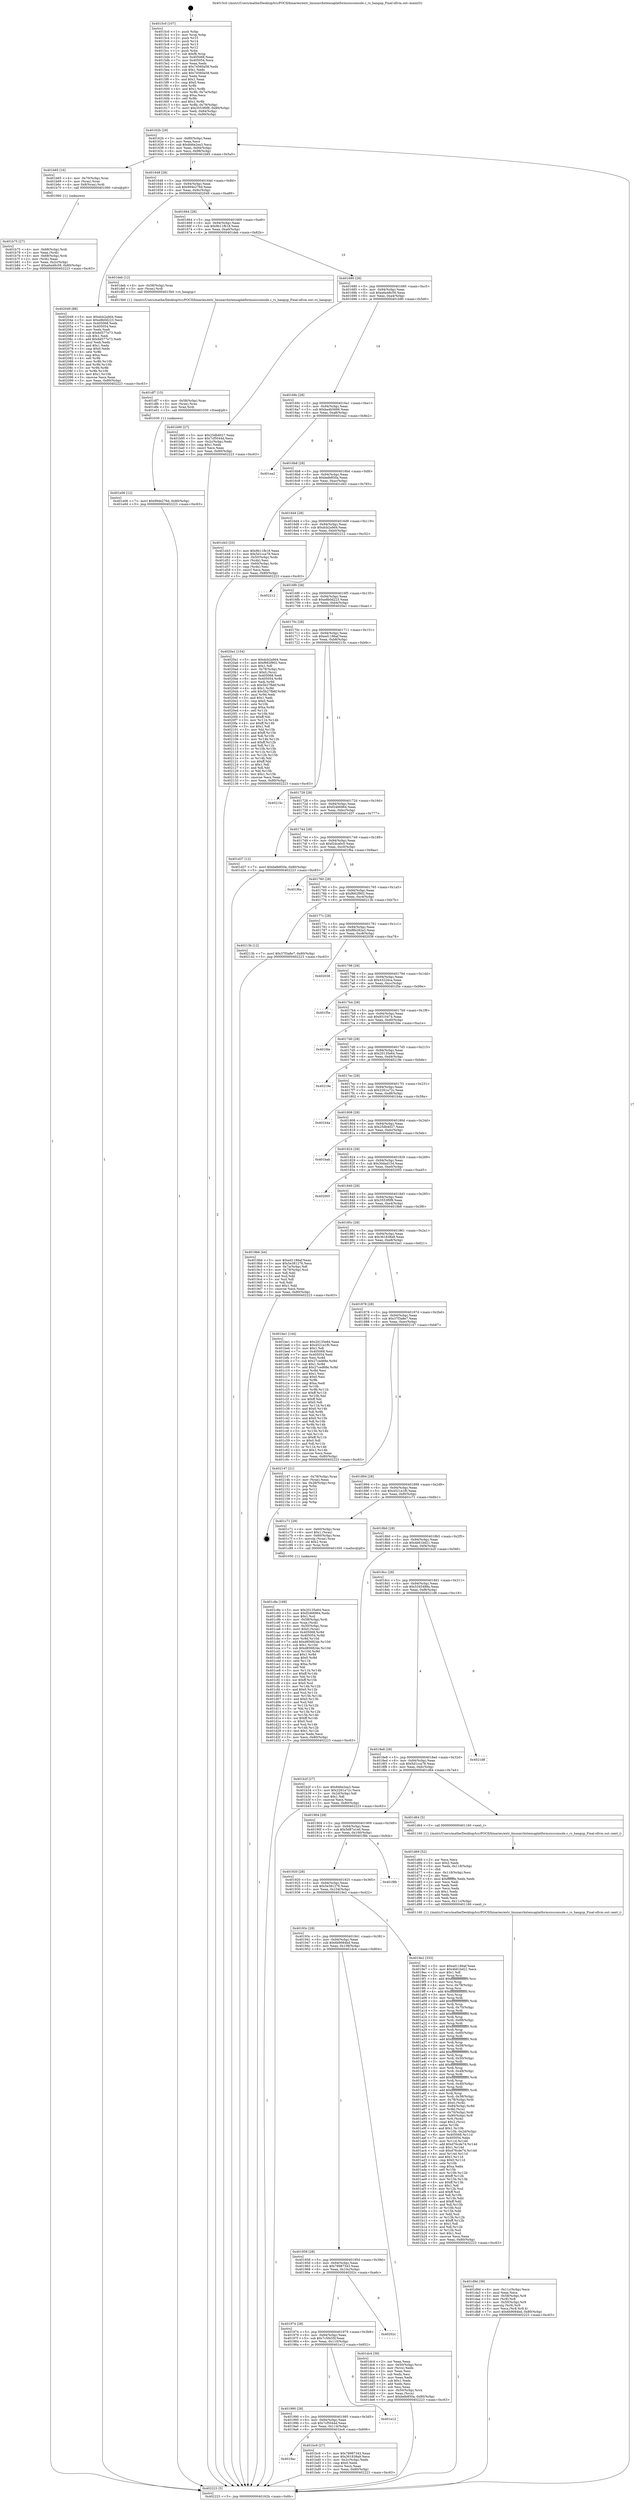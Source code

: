 digraph "0x4015c0" {
  label = "0x4015c0 (/mnt/c/Users/mathe/Desktop/tcc/POCII/binaries/extr_linuxarchxtensaplatformsissconsole.c_rs_hangup_Final-ollvm.out::main(0))"
  labelloc = "t"
  node[shape=record]

  Entry [label="",width=0.3,height=0.3,shape=circle,fillcolor=black,style=filled]
  "0x40162b" [label="{
     0x40162b [29]\l
     | [instrs]\l
     &nbsp;&nbsp;0x40162b \<+3\>: mov -0x80(%rbp),%eax\l
     &nbsp;&nbsp;0x40162e \<+2\>: mov %eax,%ecx\l
     &nbsp;&nbsp;0x401630 \<+6\>: sub $0x846e2ea3,%ecx\l
     &nbsp;&nbsp;0x401636 \<+6\>: mov %eax,-0x94(%rbp)\l
     &nbsp;&nbsp;0x40163c \<+6\>: mov %ecx,-0x98(%rbp)\l
     &nbsp;&nbsp;0x401642 \<+6\>: je 0000000000401b65 \<main+0x5a5\>\l
  }"]
  "0x401b65" [label="{
     0x401b65 [16]\l
     | [instrs]\l
     &nbsp;&nbsp;0x401b65 \<+4\>: mov -0x70(%rbp),%rax\l
     &nbsp;&nbsp;0x401b69 \<+3\>: mov (%rax),%rax\l
     &nbsp;&nbsp;0x401b6c \<+4\>: mov 0x8(%rax),%rdi\l
     &nbsp;&nbsp;0x401b70 \<+5\>: call 0000000000401060 \<atoi@plt\>\l
     | [calls]\l
     &nbsp;&nbsp;0x401060 \{1\} (unknown)\l
  }"]
  "0x401648" [label="{
     0x401648 [28]\l
     | [instrs]\l
     &nbsp;&nbsp;0x401648 \<+5\>: jmp 000000000040164d \<main+0x8d\>\l
     &nbsp;&nbsp;0x40164d \<+6\>: mov -0x94(%rbp),%eax\l
     &nbsp;&nbsp;0x401653 \<+5\>: sub $0x994e276d,%eax\l
     &nbsp;&nbsp;0x401658 \<+6\>: mov %eax,-0x9c(%rbp)\l
     &nbsp;&nbsp;0x40165e \<+6\>: je 0000000000402049 \<main+0xa89\>\l
  }"]
  Exit [label="",width=0.3,height=0.3,shape=circle,fillcolor=black,style=filled,peripheries=2]
  "0x402049" [label="{
     0x402049 [88]\l
     | [instrs]\l
     &nbsp;&nbsp;0x402049 \<+5\>: mov $0xdcb2a9d4,%eax\l
     &nbsp;&nbsp;0x40204e \<+5\>: mov $0xe8b0d223,%ecx\l
     &nbsp;&nbsp;0x402053 \<+7\>: mov 0x405068,%edx\l
     &nbsp;&nbsp;0x40205a \<+7\>: mov 0x405054,%esi\l
     &nbsp;&nbsp;0x402061 \<+2\>: mov %edx,%edi\l
     &nbsp;&nbsp;0x402063 \<+6\>: sub $0x8d577e73,%edi\l
     &nbsp;&nbsp;0x402069 \<+3\>: sub $0x1,%edi\l
     &nbsp;&nbsp;0x40206c \<+6\>: add $0x8d577e73,%edi\l
     &nbsp;&nbsp;0x402072 \<+3\>: imul %edi,%edx\l
     &nbsp;&nbsp;0x402075 \<+3\>: and $0x1,%edx\l
     &nbsp;&nbsp;0x402078 \<+3\>: cmp $0x0,%edx\l
     &nbsp;&nbsp;0x40207b \<+4\>: sete %r8b\l
     &nbsp;&nbsp;0x40207f \<+3\>: cmp $0xa,%esi\l
     &nbsp;&nbsp;0x402082 \<+4\>: setl %r9b\l
     &nbsp;&nbsp;0x402086 \<+3\>: mov %r8b,%r10b\l
     &nbsp;&nbsp;0x402089 \<+3\>: and %r9b,%r10b\l
     &nbsp;&nbsp;0x40208c \<+3\>: xor %r9b,%r8b\l
     &nbsp;&nbsp;0x40208f \<+3\>: or %r8b,%r10b\l
     &nbsp;&nbsp;0x402092 \<+4\>: test $0x1,%r10b\l
     &nbsp;&nbsp;0x402096 \<+3\>: cmovne %ecx,%eax\l
     &nbsp;&nbsp;0x402099 \<+3\>: mov %eax,-0x80(%rbp)\l
     &nbsp;&nbsp;0x40209c \<+5\>: jmp 0000000000402223 \<main+0xc63\>\l
  }"]
  "0x401664" [label="{
     0x401664 [28]\l
     | [instrs]\l
     &nbsp;&nbsp;0x401664 \<+5\>: jmp 0000000000401669 \<main+0xa9\>\l
     &nbsp;&nbsp;0x401669 \<+6\>: mov -0x94(%rbp),%eax\l
     &nbsp;&nbsp;0x40166f \<+5\>: sub $0x9b11fb18,%eax\l
     &nbsp;&nbsp;0x401674 \<+6\>: mov %eax,-0xa0(%rbp)\l
     &nbsp;&nbsp;0x40167a \<+6\>: je 0000000000401deb \<main+0x82b\>\l
  }"]
  "0x401e06" [label="{
     0x401e06 [12]\l
     | [instrs]\l
     &nbsp;&nbsp;0x401e06 \<+7\>: movl $0x994e276d,-0x80(%rbp)\l
     &nbsp;&nbsp;0x401e0d \<+5\>: jmp 0000000000402223 \<main+0xc63\>\l
  }"]
  "0x401deb" [label="{
     0x401deb [12]\l
     | [instrs]\l
     &nbsp;&nbsp;0x401deb \<+4\>: mov -0x58(%rbp),%rax\l
     &nbsp;&nbsp;0x401def \<+3\>: mov (%rax),%rdi\l
     &nbsp;&nbsp;0x401df2 \<+5\>: call 00000000004015b0 \<rs_hangup\>\l
     | [calls]\l
     &nbsp;&nbsp;0x4015b0 \{1\} (/mnt/c/Users/mathe/Desktop/tcc/POCII/binaries/extr_linuxarchxtensaplatformsissconsole.c_rs_hangup_Final-ollvm.out::rs_hangup)\l
  }"]
  "0x401680" [label="{
     0x401680 [28]\l
     | [instrs]\l
     &nbsp;&nbsp;0x401680 \<+5\>: jmp 0000000000401685 \<main+0xc5\>\l
     &nbsp;&nbsp;0x401685 \<+6\>: mov -0x94(%rbp),%eax\l
     &nbsp;&nbsp;0x40168b \<+5\>: sub $0xa6a48c59,%eax\l
     &nbsp;&nbsp;0x401690 \<+6\>: mov %eax,-0xa4(%rbp)\l
     &nbsp;&nbsp;0x401696 \<+6\>: je 0000000000401b90 \<main+0x5d0\>\l
  }"]
  "0x401df7" [label="{
     0x401df7 [15]\l
     | [instrs]\l
     &nbsp;&nbsp;0x401df7 \<+4\>: mov -0x58(%rbp),%rax\l
     &nbsp;&nbsp;0x401dfb \<+3\>: mov (%rax),%rax\l
     &nbsp;&nbsp;0x401dfe \<+3\>: mov %rax,%rdi\l
     &nbsp;&nbsp;0x401e01 \<+5\>: call 0000000000401030 \<free@plt\>\l
     | [calls]\l
     &nbsp;&nbsp;0x401030 \{1\} (unknown)\l
  }"]
  "0x401b90" [label="{
     0x401b90 [27]\l
     | [instrs]\l
     &nbsp;&nbsp;0x401b90 \<+5\>: mov $0x25db4027,%eax\l
     &nbsp;&nbsp;0x401b95 \<+5\>: mov $0x7cf5044d,%ecx\l
     &nbsp;&nbsp;0x401b9a \<+3\>: mov -0x2c(%rbp),%edx\l
     &nbsp;&nbsp;0x401b9d \<+3\>: cmp $0x1,%edx\l
     &nbsp;&nbsp;0x401ba0 \<+3\>: cmovl %ecx,%eax\l
     &nbsp;&nbsp;0x401ba3 \<+3\>: mov %eax,-0x80(%rbp)\l
     &nbsp;&nbsp;0x401ba6 \<+5\>: jmp 0000000000402223 \<main+0xc63\>\l
  }"]
  "0x40169c" [label="{
     0x40169c [28]\l
     | [instrs]\l
     &nbsp;&nbsp;0x40169c \<+5\>: jmp 00000000004016a1 \<main+0xe1\>\l
     &nbsp;&nbsp;0x4016a1 \<+6\>: mov -0x94(%rbp),%eax\l
     &nbsp;&nbsp;0x4016a7 \<+5\>: sub $0xba4b5666,%eax\l
     &nbsp;&nbsp;0x4016ac \<+6\>: mov %eax,-0xa8(%rbp)\l
     &nbsp;&nbsp;0x4016b2 \<+6\>: je 0000000000401ea2 \<main+0x8e2\>\l
  }"]
  "0x401d9d" [label="{
     0x401d9d [39]\l
     | [instrs]\l
     &nbsp;&nbsp;0x401d9d \<+6\>: mov -0x11c(%rbp),%ecx\l
     &nbsp;&nbsp;0x401da3 \<+3\>: imul %eax,%ecx\l
     &nbsp;&nbsp;0x401da6 \<+4\>: mov -0x58(%rbp),%r8\l
     &nbsp;&nbsp;0x401daa \<+3\>: mov (%r8),%r8\l
     &nbsp;&nbsp;0x401dad \<+4\>: mov -0x50(%rbp),%r9\l
     &nbsp;&nbsp;0x401db1 \<+3\>: movslq (%r9),%r9\l
     &nbsp;&nbsp;0x401db4 \<+4\>: mov %ecx,(%r8,%r9,4)\l
     &nbsp;&nbsp;0x401db8 \<+7\>: movl $0x6b9084bd,-0x80(%rbp)\l
     &nbsp;&nbsp;0x401dbf \<+5\>: jmp 0000000000402223 \<main+0xc63\>\l
  }"]
  "0x401ea2" [label="{
     0x401ea2\l
  }", style=dashed]
  "0x4016b8" [label="{
     0x4016b8 [28]\l
     | [instrs]\l
     &nbsp;&nbsp;0x4016b8 \<+5\>: jmp 00000000004016bd \<main+0xfd\>\l
     &nbsp;&nbsp;0x4016bd \<+6\>: mov -0x94(%rbp),%eax\l
     &nbsp;&nbsp;0x4016c3 \<+5\>: sub $0xbefe850a,%eax\l
     &nbsp;&nbsp;0x4016c8 \<+6\>: mov %eax,-0xac(%rbp)\l
     &nbsp;&nbsp;0x4016ce \<+6\>: je 0000000000401d43 \<main+0x783\>\l
  }"]
  "0x401d69" [label="{
     0x401d69 [52]\l
     | [instrs]\l
     &nbsp;&nbsp;0x401d69 \<+2\>: xor %ecx,%ecx\l
     &nbsp;&nbsp;0x401d6b \<+5\>: mov $0x2,%edx\l
     &nbsp;&nbsp;0x401d70 \<+6\>: mov %edx,-0x118(%rbp)\l
     &nbsp;&nbsp;0x401d76 \<+1\>: cltd\l
     &nbsp;&nbsp;0x401d77 \<+6\>: mov -0x118(%rbp),%esi\l
     &nbsp;&nbsp;0x401d7d \<+2\>: idiv %esi\l
     &nbsp;&nbsp;0x401d7f \<+6\>: imul $0xfffffffe,%edx,%edx\l
     &nbsp;&nbsp;0x401d85 \<+2\>: mov %ecx,%edi\l
     &nbsp;&nbsp;0x401d87 \<+2\>: sub %edx,%edi\l
     &nbsp;&nbsp;0x401d89 \<+2\>: mov %ecx,%edx\l
     &nbsp;&nbsp;0x401d8b \<+3\>: sub $0x1,%edx\l
     &nbsp;&nbsp;0x401d8e \<+2\>: add %edx,%edi\l
     &nbsp;&nbsp;0x401d90 \<+2\>: sub %edi,%ecx\l
     &nbsp;&nbsp;0x401d92 \<+6\>: mov %ecx,-0x11c(%rbp)\l
     &nbsp;&nbsp;0x401d98 \<+5\>: call 0000000000401160 \<next_i\>\l
     | [calls]\l
     &nbsp;&nbsp;0x401160 \{1\} (/mnt/c/Users/mathe/Desktop/tcc/POCII/binaries/extr_linuxarchxtensaplatformsissconsole.c_rs_hangup_Final-ollvm.out::next_i)\l
  }"]
  "0x401d43" [label="{
     0x401d43 [33]\l
     | [instrs]\l
     &nbsp;&nbsp;0x401d43 \<+5\>: mov $0x9b11fb18,%eax\l
     &nbsp;&nbsp;0x401d48 \<+5\>: mov $0x5d1cca78,%ecx\l
     &nbsp;&nbsp;0x401d4d \<+4\>: mov -0x50(%rbp),%rdx\l
     &nbsp;&nbsp;0x401d51 \<+2\>: mov (%rdx),%esi\l
     &nbsp;&nbsp;0x401d53 \<+4\>: mov -0x60(%rbp),%rdx\l
     &nbsp;&nbsp;0x401d57 \<+2\>: cmp (%rdx),%esi\l
     &nbsp;&nbsp;0x401d59 \<+3\>: cmovl %ecx,%eax\l
     &nbsp;&nbsp;0x401d5c \<+3\>: mov %eax,-0x80(%rbp)\l
     &nbsp;&nbsp;0x401d5f \<+5\>: jmp 0000000000402223 \<main+0xc63\>\l
  }"]
  "0x4016d4" [label="{
     0x4016d4 [28]\l
     | [instrs]\l
     &nbsp;&nbsp;0x4016d4 \<+5\>: jmp 00000000004016d9 \<main+0x119\>\l
     &nbsp;&nbsp;0x4016d9 \<+6\>: mov -0x94(%rbp),%eax\l
     &nbsp;&nbsp;0x4016df \<+5\>: sub $0xdcb2a9d4,%eax\l
     &nbsp;&nbsp;0x4016e4 \<+6\>: mov %eax,-0xb0(%rbp)\l
     &nbsp;&nbsp;0x4016ea \<+6\>: je 0000000000402212 \<main+0xc52\>\l
  }"]
  "0x401c8e" [label="{
     0x401c8e [169]\l
     | [instrs]\l
     &nbsp;&nbsp;0x401c8e \<+5\>: mov $0x20135e64,%ecx\l
     &nbsp;&nbsp;0x401c93 \<+5\>: mov $0xf2466964,%edx\l
     &nbsp;&nbsp;0x401c98 \<+3\>: mov $0x1,%sil\l
     &nbsp;&nbsp;0x401c9b \<+4\>: mov -0x58(%rbp),%rdi\l
     &nbsp;&nbsp;0x401c9f \<+3\>: mov %rax,(%rdi)\l
     &nbsp;&nbsp;0x401ca2 \<+4\>: mov -0x50(%rbp),%rax\l
     &nbsp;&nbsp;0x401ca6 \<+6\>: movl $0x0,(%rax)\l
     &nbsp;&nbsp;0x401cac \<+8\>: mov 0x405068,%r8d\l
     &nbsp;&nbsp;0x401cb4 \<+8\>: mov 0x405054,%r9d\l
     &nbsp;&nbsp;0x401cbc \<+3\>: mov %r8d,%r10d\l
     &nbsp;&nbsp;0x401cbf \<+7\>: add $0xd856824e,%r10d\l
     &nbsp;&nbsp;0x401cc6 \<+4\>: sub $0x1,%r10d\l
     &nbsp;&nbsp;0x401cca \<+7\>: sub $0xd856824e,%r10d\l
     &nbsp;&nbsp;0x401cd1 \<+4\>: imul %r10d,%r8d\l
     &nbsp;&nbsp;0x401cd5 \<+4\>: and $0x1,%r8d\l
     &nbsp;&nbsp;0x401cd9 \<+4\>: cmp $0x0,%r8d\l
     &nbsp;&nbsp;0x401cdd \<+4\>: sete %r11b\l
     &nbsp;&nbsp;0x401ce1 \<+4\>: cmp $0xa,%r9d\l
     &nbsp;&nbsp;0x401ce5 \<+3\>: setl %bl\l
     &nbsp;&nbsp;0x401ce8 \<+3\>: mov %r11b,%r14b\l
     &nbsp;&nbsp;0x401ceb \<+4\>: xor $0xff,%r14b\l
     &nbsp;&nbsp;0x401cef \<+3\>: mov %bl,%r15b\l
     &nbsp;&nbsp;0x401cf2 \<+4\>: xor $0xff,%r15b\l
     &nbsp;&nbsp;0x401cf6 \<+4\>: xor $0x0,%sil\l
     &nbsp;&nbsp;0x401cfa \<+3\>: mov %r14b,%r12b\l
     &nbsp;&nbsp;0x401cfd \<+4\>: and $0x0,%r12b\l
     &nbsp;&nbsp;0x401d01 \<+3\>: and %sil,%r11b\l
     &nbsp;&nbsp;0x401d04 \<+3\>: mov %r15b,%r13b\l
     &nbsp;&nbsp;0x401d07 \<+4\>: and $0x0,%r13b\l
     &nbsp;&nbsp;0x401d0b \<+3\>: and %sil,%bl\l
     &nbsp;&nbsp;0x401d0e \<+3\>: or %r11b,%r12b\l
     &nbsp;&nbsp;0x401d11 \<+3\>: or %bl,%r13b\l
     &nbsp;&nbsp;0x401d14 \<+3\>: xor %r13b,%r12b\l
     &nbsp;&nbsp;0x401d17 \<+3\>: or %r15b,%r14b\l
     &nbsp;&nbsp;0x401d1a \<+4\>: xor $0xff,%r14b\l
     &nbsp;&nbsp;0x401d1e \<+4\>: or $0x0,%sil\l
     &nbsp;&nbsp;0x401d22 \<+3\>: and %sil,%r14b\l
     &nbsp;&nbsp;0x401d25 \<+3\>: or %r14b,%r12b\l
     &nbsp;&nbsp;0x401d28 \<+4\>: test $0x1,%r12b\l
     &nbsp;&nbsp;0x401d2c \<+3\>: cmovne %edx,%ecx\l
     &nbsp;&nbsp;0x401d2f \<+3\>: mov %ecx,-0x80(%rbp)\l
     &nbsp;&nbsp;0x401d32 \<+5\>: jmp 0000000000402223 \<main+0xc63\>\l
  }"]
  "0x402212" [label="{
     0x402212\l
  }", style=dashed]
  "0x4016f0" [label="{
     0x4016f0 [28]\l
     | [instrs]\l
     &nbsp;&nbsp;0x4016f0 \<+5\>: jmp 00000000004016f5 \<main+0x135\>\l
     &nbsp;&nbsp;0x4016f5 \<+6\>: mov -0x94(%rbp),%eax\l
     &nbsp;&nbsp;0x4016fb \<+5\>: sub $0xe8b0d223,%eax\l
     &nbsp;&nbsp;0x401700 \<+6\>: mov %eax,-0xb4(%rbp)\l
     &nbsp;&nbsp;0x401706 \<+6\>: je 00000000004020a1 \<main+0xae1\>\l
  }"]
  "0x4019ac" [label="{
     0x4019ac\l
  }", style=dashed]
  "0x4020a1" [label="{
     0x4020a1 [154]\l
     | [instrs]\l
     &nbsp;&nbsp;0x4020a1 \<+5\>: mov $0xdcb2a9d4,%eax\l
     &nbsp;&nbsp;0x4020a6 \<+5\>: mov $0xf662f902,%ecx\l
     &nbsp;&nbsp;0x4020ab \<+2\>: mov $0x1,%dl\l
     &nbsp;&nbsp;0x4020ad \<+4\>: mov -0x78(%rbp),%rsi\l
     &nbsp;&nbsp;0x4020b1 \<+6\>: movl $0x0,(%rsi)\l
     &nbsp;&nbsp;0x4020b7 \<+7\>: mov 0x405068,%edi\l
     &nbsp;&nbsp;0x4020be \<+8\>: mov 0x405054,%r8d\l
     &nbsp;&nbsp;0x4020c6 \<+3\>: mov %edi,%r9d\l
     &nbsp;&nbsp;0x4020c9 \<+7\>: sub $0x5b27fb6f,%r9d\l
     &nbsp;&nbsp;0x4020d0 \<+4\>: sub $0x1,%r9d\l
     &nbsp;&nbsp;0x4020d4 \<+7\>: add $0x5b27fb6f,%r9d\l
     &nbsp;&nbsp;0x4020db \<+4\>: imul %r9d,%edi\l
     &nbsp;&nbsp;0x4020df \<+3\>: and $0x1,%edi\l
     &nbsp;&nbsp;0x4020e2 \<+3\>: cmp $0x0,%edi\l
     &nbsp;&nbsp;0x4020e5 \<+4\>: sete %r10b\l
     &nbsp;&nbsp;0x4020e9 \<+4\>: cmp $0xa,%r8d\l
     &nbsp;&nbsp;0x4020ed \<+4\>: setl %r11b\l
     &nbsp;&nbsp;0x4020f1 \<+3\>: mov %r10b,%bl\l
     &nbsp;&nbsp;0x4020f4 \<+3\>: xor $0xff,%bl\l
     &nbsp;&nbsp;0x4020f7 \<+3\>: mov %r11b,%r14b\l
     &nbsp;&nbsp;0x4020fa \<+4\>: xor $0xff,%r14b\l
     &nbsp;&nbsp;0x4020fe \<+3\>: xor $0x1,%dl\l
     &nbsp;&nbsp;0x402101 \<+3\>: mov %bl,%r15b\l
     &nbsp;&nbsp;0x402104 \<+4\>: and $0xff,%r15b\l
     &nbsp;&nbsp;0x402108 \<+3\>: and %dl,%r10b\l
     &nbsp;&nbsp;0x40210b \<+3\>: mov %r14b,%r12b\l
     &nbsp;&nbsp;0x40210e \<+4\>: and $0xff,%r12b\l
     &nbsp;&nbsp;0x402112 \<+3\>: and %dl,%r11b\l
     &nbsp;&nbsp;0x402115 \<+3\>: or %r10b,%r15b\l
     &nbsp;&nbsp;0x402118 \<+3\>: or %r11b,%r12b\l
     &nbsp;&nbsp;0x40211b \<+3\>: xor %r12b,%r15b\l
     &nbsp;&nbsp;0x40211e \<+3\>: or %r14b,%bl\l
     &nbsp;&nbsp;0x402121 \<+3\>: xor $0xff,%bl\l
     &nbsp;&nbsp;0x402124 \<+3\>: or $0x1,%dl\l
     &nbsp;&nbsp;0x402127 \<+2\>: and %dl,%bl\l
     &nbsp;&nbsp;0x402129 \<+3\>: or %bl,%r15b\l
     &nbsp;&nbsp;0x40212c \<+4\>: test $0x1,%r15b\l
     &nbsp;&nbsp;0x402130 \<+3\>: cmovne %ecx,%eax\l
     &nbsp;&nbsp;0x402133 \<+3\>: mov %eax,-0x80(%rbp)\l
     &nbsp;&nbsp;0x402136 \<+5\>: jmp 0000000000402223 \<main+0xc63\>\l
  }"]
  "0x40170c" [label="{
     0x40170c [28]\l
     | [instrs]\l
     &nbsp;&nbsp;0x40170c \<+5\>: jmp 0000000000401711 \<main+0x151\>\l
     &nbsp;&nbsp;0x401711 \<+6\>: mov -0x94(%rbp),%eax\l
     &nbsp;&nbsp;0x401717 \<+5\>: sub $0xed1186af,%eax\l
     &nbsp;&nbsp;0x40171c \<+6\>: mov %eax,-0xb8(%rbp)\l
     &nbsp;&nbsp;0x401722 \<+6\>: je 000000000040215c \<main+0xb9c\>\l
  }"]
  "0x401bc6" [label="{
     0x401bc6 [27]\l
     | [instrs]\l
     &nbsp;&nbsp;0x401bc6 \<+5\>: mov $0x78987343,%eax\l
     &nbsp;&nbsp;0x401bcb \<+5\>: mov $0x361838a9,%ecx\l
     &nbsp;&nbsp;0x401bd0 \<+3\>: mov -0x2c(%rbp),%edx\l
     &nbsp;&nbsp;0x401bd3 \<+3\>: cmp $0x0,%edx\l
     &nbsp;&nbsp;0x401bd6 \<+3\>: cmove %ecx,%eax\l
     &nbsp;&nbsp;0x401bd9 \<+3\>: mov %eax,-0x80(%rbp)\l
     &nbsp;&nbsp;0x401bdc \<+5\>: jmp 0000000000402223 \<main+0xc63\>\l
  }"]
  "0x40215c" [label="{
     0x40215c\l
  }", style=dashed]
  "0x401728" [label="{
     0x401728 [28]\l
     | [instrs]\l
     &nbsp;&nbsp;0x401728 \<+5\>: jmp 000000000040172d \<main+0x16d\>\l
     &nbsp;&nbsp;0x40172d \<+6\>: mov -0x94(%rbp),%eax\l
     &nbsp;&nbsp;0x401733 \<+5\>: sub $0xf2466964,%eax\l
     &nbsp;&nbsp;0x401738 \<+6\>: mov %eax,-0xbc(%rbp)\l
     &nbsp;&nbsp;0x40173e \<+6\>: je 0000000000401d37 \<main+0x777\>\l
  }"]
  "0x401990" [label="{
     0x401990 [28]\l
     | [instrs]\l
     &nbsp;&nbsp;0x401990 \<+5\>: jmp 0000000000401995 \<main+0x3d5\>\l
     &nbsp;&nbsp;0x401995 \<+6\>: mov -0x94(%rbp),%eax\l
     &nbsp;&nbsp;0x40199b \<+5\>: sub $0x7cf5044d,%eax\l
     &nbsp;&nbsp;0x4019a0 \<+6\>: mov %eax,-0x114(%rbp)\l
     &nbsp;&nbsp;0x4019a6 \<+6\>: je 0000000000401bc6 \<main+0x606\>\l
  }"]
  "0x401d37" [label="{
     0x401d37 [12]\l
     | [instrs]\l
     &nbsp;&nbsp;0x401d37 \<+7\>: movl $0xbefe850a,-0x80(%rbp)\l
     &nbsp;&nbsp;0x401d3e \<+5\>: jmp 0000000000402223 \<main+0xc63\>\l
  }"]
  "0x401744" [label="{
     0x401744 [28]\l
     | [instrs]\l
     &nbsp;&nbsp;0x401744 \<+5\>: jmp 0000000000401749 \<main+0x189\>\l
     &nbsp;&nbsp;0x401749 \<+6\>: mov -0x94(%rbp),%eax\l
     &nbsp;&nbsp;0x40174f \<+5\>: sub $0xf2dca0c0,%eax\l
     &nbsp;&nbsp;0x401754 \<+6\>: mov %eax,-0xc0(%rbp)\l
     &nbsp;&nbsp;0x40175a \<+6\>: je 0000000000401f6a \<main+0x9aa\>\l
  }"]
  "0x401e12" [label="{
     0x401e12\l
  }", style=dashed]
  "0x401f6a" [label="{
     0x401f6a\l
  }", style=dashed]
  "0x401760" [label="{
     0x401760 [28]\l
     | [instrs]\l
     &nbsp;&nbsp;0x401760 \<+5\>: jmp 0000000000401765 \<main+0x1a5\>\l
     &nbsp;&nbsp;0x401765 \<+6\>: mov -0x94(%rbp),%eax\l
     &nbsp;&nbsp;0x40176b \<+5\>: sub $0xf662f902,%eax\l
     &nbsp;&nbsp;0x401770 \<+6\>: mov %eax,-0xc4(%rbp)\l
     &nbsp;&nbsp;0x401776 \<+6\>: je 000000000040213b \<main+0xb7b\>\l
  }"]
  "0x401974" [label="{
     0x401974 [28]\l
     | [instrs]\l
     &nbsp;&nbsp;0x401974 \<+5\>: jmp 0000000000401979 \<main+0x3b9\>\l
     &nbsp;&nbsp;0x401979 \<+6\>: mov -0x94(%rbp),%eax\l
     &nbsp;&nbsp;0x40197f \<+5\>: sub $0x7c5f435f,%eax\l
     &nbsp;&nbsp;0x401984 \<+6\>: mov %eax,-0x110(%rbp)\l
     &nbsp;&nbsp;0x40198a \<+6\>: je 0000000000401e12 \<main+0x852\>\l
  }"]
  "0x40213b" [label="{
     0x40213b [12]\l
     | [instrs]\l
     &nbsp;&nbsp;0x40213b \<+7\>: movl $0x37f3a8e7,-0x80(%rbp)\l
     &nbsp;&nbsp;0x402142 \<+5\>: jmp 0000000000402223 \<main+0xc63\>\l
  }"]
  "0x40177c" [label="{
     0x40177c [28]\l
     | [instrs]\l
     &nbsp;&nbsp;0x40177c \<+5\>: jmp 0000000000401781 \<main+0x1c1\>\l
     &nbsp;&nbsp;0x401781 \<+6\>: mov -0x94(%rbp),%eax\l
     &nbsp;&nbsp;0x401787 \<+5\>: sub $0xf8b282a3,%eax\l
     &nbsp;&nbsp;0x40178c \<+6\>: mov %eax,-0xc8(%rbp)\l
     &nbsp;&nbsp;0x401792 \<+6\>: je 0000000000402038 \<main+0xa78\>\l
  }"]
  "0x40202c" [label="{
     0x40202c\l
  }", style=dashed]
  "0x402038" [label="{
     0x402038\l
  }", style=dashed]
  "0x401798" [label="{
     0x401798 [28]\l
     | [instrs]\l
     &nbsp;&nbsp;0x401798 \<+5\>: jmp 000000000040179d \<main+0x1dd\>\l
     &nbsp;&nbsp;0x40179d \<+6\>: mov -0x94(%rbp),%eax\l
     &nbsp;&nbsp;0x4017a3 \<+5\>: sub $0x4322dca,%eax\l
     &nbsp;&nbsp;0x4017a8 \<+6\>: mov %eax,-0xcc(%rbp)\l
     &nbsp;&nbsp;0x4017ae \<+6\>: je 0000000000401f5e \<main+0x99e\>\l
  }"]
  "0x401958" [label="{
     0x401958 [28]\l
     | [instrs]\l
     &nbsp;&nbsp;0x401958 \<+5\>: jmp 000000000040195d \<main+0x39d\>\l
     &nbsp;&nbsp;0x40195d \<+6\>: mov -0x94(%rbp),%eax\l
     &nbsp;&nbsp;0x401963 \<+5\>: sub $0x78987343,%eax\l
     &nbsp;&nbsp;0x401968 \<+6\>: mov %eax,-0x10c(%rbp)\l
     &nbsp;&nbsp;0x40196e \<+6\>: je 000000000040202c \<main+0xa6c\>\l
  }"]
  "0x401f5e" [label="{
     0x401f5e\l
  }", style=dashed]
  "0x4017b4" [label="{
     0x4017b4 [28]\l
     | [instrs]\l
     &nbsp;&nbsp;0x4017b4 \<+5\>: jmp 00000000004017b9 \<main+0x1f9\>\l
     &nbsp;&nbsp;0x4017b9 \<+6\>: mov -0x94(%rbp),%eax\l
     &nbsp;&nbsp;0x4017bf \<+5\>: sub $0x9310474,%eax\l
     &nbsp;&nbsp;0x4017c4 \<+6\>: mov %eax,-0xd0(%rbp)\l
     &nbsp;&nbsp;0x4017ca \<+6\>: je 0000000000401fde \<main+0xa1e\>\l
  }"]
  "0x401dc4" [label="{
     0x401dc4 [39]\l
     | [instrs]\l
     &nbsp;&nbsp;0x401dc4 \<+2\>: xor %eax,%eax\l
     &nbsp;&nbsp;0x401dc6 \<+4\>: mov -0x50(%rbp),%rcx\l
     &nbsp;&nbsp;0x401dca \<+2\>: mov (%rcx),%edx\l
     &nbsp;&nbsp;0x401dcc \<+2\>: mov %eax,%esi\l
     &nbsp;&nbsp;0x401dce \<+2\>: sub %edx,%esi\l
     &nbsp;&nbsp;0x401dd0 \<+2\>: mov %eax,%edx\l
     &nbsp;&nbsp;0x401dd2 \<+3\>: sub $0x1,%edx\l
     &nbsp;&nbsp;0x401dd5 \<+2\>: add %edx,%esi\l
     &nbsp;&nbsp;0x401dd7 \<+2\>: sub %esi,%eax\l
     &nbsp;&nbsp;0x401dd9 \<+4\>: mov -0x50(%rbp),%rcx\l
     &nbsp;&nbsp;0x401ddd \<+2\>: mov %eax,(%rcx)\l
     &nbsp;&nbsp;0x401ddf \<+7\>: movl $0xbefe850a,-0x80(%rbp)\l
     &nbsp;&nbsp;0x401de6 \<+5\>: jmp 0000000000402223 \<main+0xc63\>\l
  }"]
  "0x401fde" [label="{
     0x401fde\l
  }", style=dashed]
  "0x4017d0" [label="{
     0x4017d0 [28]\l
     | [instrs]\l
     &nbsp;&nbsp;0x4017d0 \<+5\>: jmp 00000000004017d5 \<main+0x215\>\l
     &nbsp;&nbsp;0x4017d5 \<+6\>: mov -0x94(%rbp),%eax\l
     &nbsp;&nbsp;0x4017db \<+5\>: sub $0x20135e64,%eax\l
     &nbsp;&nbsp;0x4017e0 \<+6\>: mov %eax,-0xd4(%rbp)\l
     &nbsp;&nbsp;0x4017e6 \<+6\>: je 000000000040219e \<main+0xbde\>\l
  }"]
  "0x401b75" [label="{
     0x401b75 [27]\l
     | [instrs]\l
     &nbsp;&nbsp;0x401b75 \<+4\>: mov -0x68(%rbp),%rdi\l
     &nbsp;&nbsp;0x401b79 \<+2\>: mov %eax,(%rdi)\l
     &nbsp;&nbsp;0x401b7b \<+4\>: mov -0x68(%rbp),%rdi\l
     &nbsp;&nbsp;0x401b7f \<+2\>: mov (%rdi),%eax\l
     &nbsp;&nbsp;0x401b81 \<+3\>: mov %eax,-0x2c(%rbp)\l
     &nbsp;&nbsp;0x401b84 \<+7\>: movl $0xa6a48c59,-0x80(%rbp)\l
     &nbsp;&nbsp;0x401b8b \<+5\>: jmp 0000000000402223 \<main+0xc63\>\l
  }"]
  "0x40219e" [label="{
     0x40219e\l
  }", style=dashed]
  "0x4017ec" [label="{
     0x4017ec [28]\l
     | [instrs]\l
     &nbsp;&nbsp;0x4017ec \<+5\>: jmp 00000000004017f1 \<main+0x231\>\l
     &nbsp;&nbsp;0x4017f1 \<+6\>: mov -0x94(%rbp),%eax\l
     &nbsp;&nbsp;0x4017f7 \<+5\>: sub $0x2261a72c,%eax\l
     &nbsp;&nbsp;0x4017fc \<+6\>: mov %eax,-0xd8(%rbp)\l
     &nbsp;&nbsp;0x401802 \<+6\>: je 0000000000401b4a \<main+0x58a\>\l
  }"]
  "0x40193c" [label="{
     0x40193c [28]\l
     | [instrs]\l
     &nbsp;&nbsp;0x40193c \<+5\>: jmp 0000000000401941 \<main+0x381\>\l
     &nbsp;&nbsp;0x401941 \<+6\>: mov -0x94(%rbp),%eax\l
     &nbsp;&nbsp;0x401947 \<+5\>: sub $0x6b9084bd,%eax\l
     &nbsp;&nbsp;0x40194c \<+6\>: mov %eax,-0x108(%rbp)\l
     &nbsp;&nbsp;0x401952 \<+6\>: je 0000000000401dc4 \<main+0x804\>\l
  }"]
  "0x401b4a" [label="{
     0x401b4a\l
  }", style=dashed]
  "0x401808" [label="{
     0x401808 [28]\l
     | [instrs]\l
     &nbsp;&nbsp;0x401808 \<+5\>: jmp 000000000040180d \<main+0x24d\>\l
     &nbsp;&nbsp;0x40180d \<+6\>: mov -0x94(%rbp),%eax\l
     &nbsp;&nbsp;0x401813 \<+5\>: sub $0x25db4027,%eax\l
     &nbsp;&nbsp;0x401818 \<+6\>: mov %eax,-0xdc(%rbp)\l
     &nbsp;&nbsp;0x40181e \<+6\>: je 0000000000401bab \<main+0x5eb\>\l
  }"]
  "0x4019e2" [label="{
     0x4019e2 [333]\l
     | [instrs]\l
     &nbsp;&nbsp;0x4019e2 \<+5\>: mov $0xed1186af,%eax\l
     &nbsp;&nbsp;0x4019e7 \<+5\>: mov $0x4b61bd21,%ecx\l
     &nbsp;&nbsp;0x4019ec \<+2\>: mov $0x1,%dl\l
     &nbsp;&nbsp;0x4019ee \<+3\>: mov %rsp,%rsi\l
     &nbsp;&nbsp;0x4019f1 \<+4\>: add $0xfffffffffffffff0,%rsi\l
     &nbsp;&nbsp;0x4019f5 \<+3\>: mov %rsi,%rsp\l
     &nbsp;&nbsp;0x4019f8 \<+4\>: mov %rsi,-0x78(%rbp)\l
     &nbsp;&nbsp;0x4019fc \<+3\>: mov %rsp,%rsi\l
     &nbsp;&nbsp;0x4019ff \<+4\>: add $0xfffffffffffffff0,%rsi\l
     &nbsp;&nbsp;0x401a03 \<+3\>: mov %rsi,%rsp\l
     &nbsp;&nbsp;0x401a06 \<+3\>: mov %rsp,%rdi\l
     &nbsp;&nbsp;0x401a09 \<+4\>: add $0xfffffffffffffff0,%rdi\l
     &nbsp;&nbsp;0x401a0d \<+3\>: mov %rdi,%rsp\l
     &nbsp;&nbsp;0x401a10 \<+4\>: mov %rdi,-0x70(%rbp)\l
     &nbsp;&nbsp;0x401a14 \<+3\>: mov %rsp,%rdi\l
     &nbsp;&nbsp;0x401a17 \<+4\>: add $0xfffffffffffffff0,%rdi\l
     &nbsp;&nbsp;0x401a1b \<+3\>: mov %rdi,%rsp\l
     &nbsp;&nbsp;0x401a1e \<+4\>: mov %rdi,-0x68(%rbp)\l
     &nbsp;&nbsp;0x401a22 \<+3\>: mov %rsp,%rdi\l
     &nbsp;&nbsp;0x401a25 \<+4\>: add $0xfffffffffffffff0,%rdi\l
     &nbsp;&nbsp;0x401a29 \<+3\>: mov %rdi,%rsp\l
     &nbsp;&nbsp;0x401a2c \<+4\>: mov %rdi,-0x60(%rbp)\l
     &nbsp;&nbsp;0x401a30 \<+3\>: mov %rsp,%rdi\l
     &nbsp;&nbsp;0x401a33 \<+4\>: add $0xfffffffffffffff0,%rdi\l
     &nbsp;&nbsp;0x401a37 \<+3\>: mov %rdi,%rsp\l
     &nbsp;&nbsp;0x401a3a \<+4\>: mov %rdi,-0x58(%rbp)\l
     &nbsp;&nbsp;0x401a3e \<+3\>: mov %rsp,%rdi\l
     &nbsp;&nbsp;0x401a41 \<+4\>: add $0xfffffffffffffff0,%rdi\l
     &nbsp;&nbsp;0x401a45 \<+3\>: mov %rdi,%rsp\l
     &nbsp;&nbsp;0x401a48 \<+4\>: mov %rdi,-0x50(%rbp)\l
     &nbsp;&nbsp;0x401a4c \<+3\>: mov %rsp,%rdi\l
     &nbsp;&nbsp;0x401a4f \<+4\>: add $0xfffffffffffffff0,%rdi\l
     &nbsp;&nbsp;0x401a53 \<+3\>: mov %rdi,%rsp\l
     &nbsp;&nbsp;0x401a56 \<+4\>: mov %rdi,-0x48(%rbp)\l
     &nbsp;&nbsp;0x401a5a \<+3\>: mov %rsp,%rdi\l
     &nbsp;&nbsp;0x401a5d \<+4\>: add $0xfffffffffffffff0,%rdi\l
     &nbsp;&nbsp;0x401a61 \<+3\>: mov %rdi,%rsp\l
     &nbsp;&nbsp;0x401a64 \<+4\>: mov %rdi,-0x40(%rbp)\l
     &nbsp;&nbsp;0x401a68 \<+3\>: mov %rsp,%rdi\l
     &nbsp;&nbsp;0x401a6b \<+4\>: add $0xfffffffffffffff0,%rdi\l
     &nbsp;&nbsp;0x401a6f \<+3\>: mov %rdi,%rsp\l
     &nbsp;&nbsp;0x401a72 \<+4\>: mov %rdi,-0x38(%rbp)\l
     &nbsp;&nbsp;0x401a76 \<+4\>: mov -0x78(%rbp),%rdi\l
     &nbsp;&nbsp;0x401a7a \<+6\>: movl $0x0,(%rdi)\l
     &nbsp;&nbsp;0x401a80 \<+7\>: mov -0x84(%rbp),%r8d\l
     &nbsp;&nbsp;0x401a87 \<+3\>: mov %r8d,(%rsi)\l
     &nbsp;&nbsp;0x401a8a \<+4\>: mov -0x70(%rbp),%rdi\l
     &nbsp;&nbsp;0x401a8e \<+7\>: mov -0x90(%rbp),%r9\l
     &nbsp;&nbsp;0x401a95 \<+3\>: mov %r9,(%rdi)\l
     &nbsp;&nbsp;0x401a98 \<+3\>: cmpl $0x2,(%rsi)\l
     &nbsp;&nbsp;0x401a9b \<+4\>: setne %r10b\l
     &nbsp;&nbsp;0x401a9f \<+4\>: and $0x1,%r10b\l
     &nbsp;&nbsp;0x401aa3 \<+4\>: mov %r10b,-0x2d(%rbp)\l
     &nbsp;&nbsp;0x401aa7 \<+8\>: mov 0x405068,%r11d\l
     &nbsp;&nbsp;0x401aaf \<+7\>: mov 0x405054,%ebx\l
     &nbsp;&nbsp;0x401ab6 \<+3\>: mov %r11d,%r14d\l
     &nbsp;&nbsp;0x401ab9 \<+7\>: add $0xd76cde74,%r14d\l
     &nbsp;&nbsp;0x401ac0 \<+4\>: sub $0x1,%r14d\l
     &nbsp;&nbsp;0x401ac4 \<+7\>: sub $0xd76cde74,%r14d\l
     &nbsp;&nbsp;0x401acb \<+4\>: imul %r14d,%r11d\l
     &nbsp;&nbsp;0x401acf \<+4\>: and $0x1,%r11d\l
     &nbsp;&nbsp;0x401ad3 \<+4\>: cmp $0x0,%r11d\l
     &nbsp;&nbsp;0x401ad7 \<+4\>: sete %r10b\l
     &nbsp;&nbsp;0x401adb \<+3\>: cmp $0xa,%ebx\l
     &nbsp;&nbsp;0x401ade \<+4\>: setl %r15b\l
     &nbsp;&nbsp;0x401ae2 \<+3\>: mov %r10b,%r12b\l
     &nbsp;&nbsp;0x401ae5 \<+4\>: xor $0xff,%r12b\l
     &nbsp;&nbsp;0x401ae9 \<+3\>: mov %r15b,%r13b\l
     &nbsp;&nbsp;0x401aec \<+4\>: xor $0xff,%r13b\l
     &nbsp;&nbsp;0x401af0 \<+3\>: xor $0x1,%dl\l
     &nbsp;&nbsp;0x401af3 \<+3\>: mov %r12b,%sil\l
     &nbsp;&nbsp;0x401af6 \<+4\>: and $0xff,%sil\l
     &nbsp;&nbsp;0x401afa \<+3\>: and %dl,%r10b\l
     &nbsp;&nbsp;0x401afd \<+3\>: mov %r13b,%dil\l
     &nbsp;&nbsp;0x401b00 \<+4\>: and $0xff,%dil\l
     &nbsp;&nbsp;0x401b04 \<+3\>: and %dl,%r15b\l
     &nbsp;&nbsp;0x401b07 \<+3\>: or %r10b,%sil\l
     &nbsp;&nbsp;0x401b0a \<+3\>: or %r15b,%dil\l
     &nbsp;&nbsp;0x401b0d \<+3\>: xor %dil,%sil\l
     &nbsp;&nbsp;0x401b10 \<+3\>: or %r13b,%r12b\l
     &nbsp;&nbsp;0x401b13 \<+4\>: xor $0xff,%r12b\l
     &nbsp;&nbsp;0x401b17 \<+3\>: or $0x1,%dl\l
     &nbsp;&nbsp;0x401b1a \<+3\>: and %dl,%r12b\l
     &nbsp;&nbsp;0x401b1d \<+3\>: or %r12b,%sil\l
     &nbsp;&nbsp;0x401b20 \<+4\>: test $0x1,%sil\l
     &nbsp;&nbsp;0x401b24 \<+3\>: cmovne %ecx,%eax\l
     &nbsp;&nbsp;0x401b27 \<+3\>: mov %eax,-0x80(%rbp)\l
     &nbsp;&nbsp;0x401b2a \<+5\>: jmp 0000000000402223 \<main+0xc63\>\l
  }"]
  "0x401bab" [label="{
     0x401bab\l
  }", style=dashed]
  "0x401824" [label="{
     0x401824 [28]\l
     | [instrs]\l
     &nbsp;&nbsp;0x401824 \<+5\>: jmp 0000000000401829 \<main+0x269\>\l
     &nbsp;&nbsp;0x401829 \<+6\>: mov -0x94(%rbp),%eax\l
     &nbsp;&nbsp;0x40182f \<+5\>: sub $0x30dad154,%eax\l
     &nbsp;&nbsp;0x401834 \<+6\>: mov %eax,-0xe0(%rbp)\l
     &nbsp;&nbsp;0x40183a \<+6\>: je 0000000000402005 \<main+0xa45\>\l
  }"]
  "0x401920" [label="{
     0x401920 [28]\l
     | [instrs]\l
     &nbsp;&nbsp;0x401920 \<+5\>: jmp 0000000000401925 \<main+0x365\>\l
     &nbsp;&nbsp;0x401925 \<+6\>: mov -0x94(%rbp),%eax\l
     &nbsp;&nbsp;0x40192b \<+5\>: sub $0x5e381276,%eax\l
     &nbsp;&nbsp;0x401930 \<+6\>: mov %eax,-0x104(%rbp)\l
     &nbsp;&nbsp;0x401936 \<+6\>: je 00000000004019e2 \<main+0x422\>\l
  }"]
  "0x402005" [label="{
     0x402005\l
  }", style=dashed]
  "0x401840" [label="{
     0x401840 [28]\l
     | [instrs]\l
     &nbsp;&nbsp;0x401840 \<+5\>: jmp 0000000000401845 \<main+0x285\>\l
     &nbsp;&nbsp;0x401845 \<+6\>: mov -0x94(%rbp),%eax\l
     &nbsp;&nbsp;0x40184b \<+5\>: sub $0x3553f0f8,%eax\l
     &nbsp;&nbsp;0x401850 \<+6\>: mov %eax,-0xe4(%rbp)\l
     &nbsp;&nbsp;0x401856 \<+6\>: je 00000000004019b6 \<main+0x3f6\>\l
  }"]
  "0x401f8b" [label="{
     0x401f8b\l
  }", style=dashed]
  "0x4019b6" [label="{
     0x4019b6 [44]\l
     | [instrs]\l
     &nbsp;&nbsp;0x4019b6 \<+5\>: mov $0xed1186af,%eax\l
     &nbsp;&nbsp;0x4019bb \<+5\>: mov $0x5e381276,%ecx\l
     &nbsp;&nbsp;0x4019c0 \<+3\>: mov -0x7a(%rbp),%dl\l
     &nbsp;&nbsp;0x4019c3 \<+4\>: mov -0x79(%rbp),%sil\l
     &nbsp;&nbsp;0x4019c7 \<+3\>: mov %dl,%dil\l
     &nbsp;&nbsp;0x4019ca \<+3\>: and %sil,%dil\l
     &nbsp;&nbsp;0x4019cd \<+3\>: xor %sil,%dl\l
     &nbsp;&nbsp;0x4019d0 \<+3\>: or %dl,%dil\l
     &nbsp;&nbsp;0x4019d3 \<+4\>: test $0x1,%dil\l
     &nbsp;&nbsp;0x4019d7 \<+3\>: cmovne %ecx,%eax\l
     &nbsp;&nbsp;0x4019da \<+3\>: mov %eax,-0x80(%rbp)\l
     &nbsp;&nbsp;0x4019dd \<+5\>: jmp 0000000000402223 \<main+0xc63\>\l
  }"]
  "0x40185c" [label="{
     0x40185c [28]\l
     | [instrs]\l
     &nbsp;&nbsp;0x40185c \<+5\>: jmp 0000000000401861 \<main+0x2a1\>\l
     &nbsp;&nbsp;0x401861 \<+6\>: mov -0x94(%rbp),%eax\l
     &nbsp;&nbsp;0x401867 \<+5\>: sub $0x361838a9,%eax\l
     &nbsp;&nbsp;0x40186c \<+6\>: mov %eax,-0xe8(%rbp)\l
     &nbsp;&nbsp;0x401872 \<+6\>: je 0000000000401be1 \<main+0x621\>\l
  }"]
  "0x402223" [label="{
     0x402223 [5]\l
     | [instrs]\l
     &nbsp;&nbsp;0x402223 \<+5\>: jmp 000000000040162b \<main+0x6b\>\l
  }"]
  "0x4015c0" [label="{
     0x4015c0 [107]\l
     | [instrs]\l
     &nbsp;&nbsp;0x4015c0 \<+1\>: push %rbp\l
     &nbsp;&nbsp;0x4015c1 \<+3\>: mov %rsp,%rbp\l
     &nbsp;&nbsp;0x4015c4 \<+2\>: push %r15\l
     &nbsp;&nbsp;0x4015c6 \<+2\>: push %r14\l
     &nbsp;&nbsp;0x4015c8 \<+2\>: push %r13\l
     &nbsp;&nbsp;0x4015ca \<+2\>: push %r12\l
     &nbsp;&nbsp;0x4015cc \<+1\>: push %rbx\l
     &nbsp;&nbsp;0x4015cd \<+7\>: sub $0xf8,%rsp\l
     &nbsp;&nbsp;0x4015d4 \<+7\>: mov 0x405068,%eax\l
     &nbsp;&nbsp;0x4015db \<+7\>: mov 0x405054,%ecx\l
     &nbsp;&nbsp;0x4015e2 \<+2\>: mov %eax,%edx\l
     &nbsp;&nbsp;0x4015e4 \<+6\>: sub $0x74560a58,%edx\l
     &nbsp;&nbsp;0x4015ea \<+3\>: sub $0x1,%edx\l
     &nbsp;&nbsp;0x4015ed \<+6\>: add $0x74560a58,%edx\l
     &nbsp;&nbsp;0x4015f3 \<+3\>: imul %edx,%eax\l
     &nbsp;&nbsp;0x4015f6 \<+3\>: and $0x1,%eax\l
     &nbsp;&nbsp;0x4015f9 \<+3\>: cmp $0x0,%eax\l
     &nbsp;&nbsp;0x4015fc \<+4\>: sete %r8b\l
     &nbsp;&nbsp;0x401600 \<+4\>: and $0x1,%r8b\l
     &nbsp;&nbsp;0x401604 \<+4\>: mov %r8b,-0x7a(%rbp)\l
     &nbsp;&nbsp;0x401608 \<+3\>: cmp $0xa,%ecx\l
     &nbsp;&nbsp;0x40160b \<+4\>: setl %r8b\l
     &nbsp;&nbsp;0x40160f \<+4\>: and $0x1,%r8b\l
     &nbsp;&nbsp;0x401613 \<+4\>: mov %r8b,-0x79(%rbp)\l
     &nbsp;&nbsp;0x401617 \<+7\>: movl $0x3553f0f8,-0x80(%rbp)\l
     &nbsp;&nbsp;0x40161e \<+6\>: mov %edi,-0x84(%rbp)\l
     &nbsp;&nbsp;0x401624 \<+7\>: mov %rsi,-0x90(%rbp)\l
  }"]
  "0x401904" [label="{
     0x401904 [28]\l
     | [instrs]\l
     &nbsp;&nbsp;0x401904 \<+5\>: jmp 0000000000401909 \<main+0x349\>\l
     &nbsp;&nbsp;0x401909 \<+6\>: mov -0x94(%rbp),%eax\l
     &nbsp;&nbsp;0x40190f \<+5\>: sub $0x5d87a1e0,%eax\l
     &nbsp;&nbsp;0x401914 \<+6\>: mov %eax,-0x100(%rbp)\l
     &nbsp;&nbsp;0x40191a \<+6\>: je 0000000000401f8b \<main+0x9cb\>\l
  }"]
  "0x401be1" [label="{
     0x401be1 [144]\l
     | [instrs]\l
     &nbsp;&nbsp;0x401be1 \<+5\>: mov $0x20135e64,%eax\l
     &nbsp;&nbsp;0x401be6 \<+5\>: mov $0x4521e1f0,%ecx\l
     &nbsp;&nbsp;0x401beb \<+2\>: mov $0x1,%dl\l
     &nbsp;&nbsp;0x401bed \<+7\>: mov 0x405068,%esi\l
     &nbsp;&nbsp;0x401bf4 \<+7\>: mov 0x405054,%edi\l
     &nbsp;&nbsp;0x401bfb \<+3\>: mov %esi,%r8d\l
     &nbsp;&nbsp;0x401bfe \<+7\>: sub $0x27ced68e,%r8d\l
     &nbsp;&nbsp;0x401c05 \<+4\>: sub $0x1,%r8d\l
     &nbsp;&nbsp;0x401c09 \<+7\>: add $0x27ced68e,%r8d\l
     &nbsp;&nbsp;0x401c10 \<+4\>: imul %r8d,%esi\l
     &nbsp;&nbsp;0x401c14 \<+3\>: and $0x1,%esi\l
     &nbsp;&nbsp;0x401c17 \<+3\>: cmp $0x0,%esi\l
     &nbsp;&nbsp;0x401c1a \<+4\>: sete %r9b\l
     &nbsp;&nbsp;0x401c1e \<+3\>: cmp $0xa,%edi\l
     &nbsp;&nbsp;0x401c21 \<+4\>: setl %r10b\l
     &nbsp;&nbsp;0x401c25 \<+3\>: mov %r9b,%r11b\l
     &nbsp;&nbsp;0x401c28 \<+4\>: xor $0xff,%r11b\l
     &nbsp;&nbsp;0x401c2c \<+3\>: mov %r10b,%bl\l
     &nbsp;&nbsp;0x401c2f \<+3\>: xor $0xff,%bl\l
     &nbsp;&nbsp;0x401c32 \<+3\>: xor $0x0,%dl\l
     &nbsp;&nbsp;0x401c35 \<+3\>: mov %r11b,%r14b\l
     &nbsp;&nbsp;0x401c38 \<+4\>: and $0x0,%r14b\l
     &nbsp;&nbsp;0x401c3c \<+3\>: and %dl,%r9b\l
     &nbsp;&nbsp;0x401c3f \<+3\>: mov %bl,%r15b\l
     &nbsp;&nbsp;0x401c42 \<+4\>: and $0x0,%r15b\l
     &nbsp;&nbsp;0x401c46 \<+3\>: and %dl,%r10b\l
     &nbsp;&nbsp;0x401c49 \<+3\>: or %r9b,%r14b\l
     &nbsp;&nbsp;0x401c4c \<+3\>: or %r10b,%r15b\l
     &nbsp;&nbsp;0x401c4f \<+3\>: xor %r15b,%r14b\l
     &nbsp;&nbsp;0x401c52 \<+3\>: or %bl,%r11b\l
     &nbsp;&nbsp;0x401c55 \<+4\>: xor $0xff,%r11b\l
     &nbsp;&nbsp;0x401c59 \<+3\>: or $0x0,%dl\l
     &nbsp;&nbsp;0x401c5c \<+3\>: and %dl,%r11b\l
     &nbsp;&nbsp;0x401c5f \<+3\>: or %r11b,%r14b\l
     &nbsp;&nbsp;0x401c62 \<+4\>: test $0x1,%r14b\l
     &nbsp;&nbsp;0x401c66 \<+3\>: cmovne %ecx,%eax\l
     &nbsp;&nbsp;0x401c69 \<+3\>: mov %eax,-0x80(%rbp)\l
     &nbsp;&nbsp;0x401c6c \<+5\>: jmp 0000000000402223 \<main+0xc63\>\l
  }"]
  "0x401878" [label="{
     0x401878 [28]\l
     | [instrs]\l
     &nbsp;&nbsp;0x401878 \<+5\>: jmp 000000000040187d \<main+0x2bd\>\l
     &nbsp;&nbsp;0x40187d \<+6\>: mov -0x94(%rbp),%eax\l
     &nbsp;&nbsp;0x401883 \<+5\>: sub $0x37f3a8e7,%eax\l
     &nbsp;&nbsp;0x401888 \<+6\>: mov %eax,-0xec(%rbp)\l
     &nbsp;&nbsp;0x40188e \<+6\>: je 0000000000402147 \<main+0xb87\>\l
  }"]
  "0x401d64" [label="{
     0x401d64 [5]\l
     | [instrs]\l
     &nbsp;&nbsp;0x401d64 \<+5\>: call 0000000000401160 \<next_i\>\l
     | [calls]\l
     &nbsp;&nbsp;0x401160 \{1\} (/mnt/c/Users/mathe/Desktop/tcc/POCII/binaries/extr_linuxarchxtensaplatformsissconsole.c_rs_hangup_Final-ollvm.out::next_i)\l
  }"]
  "0x402147" [label="{
     0x402147 [21]\l
     | [instrs]\l
     &nbsp;&nbsp;0x402147 \<+4\>: mov -0x78(%rbp),%rax\l
     &nbsp;&nbsp;0x40214b \<+2\>: mov (%rax),%eax\l
     &nbsp;&nbsp;0x40214d \<+4\>: lea -0x28(%rbp),%rsp\l
     &nbsp;&nbsp;0x402151 \<+1\>: pop %rbx\l
     &nbsp;&nbsp;0x402152 \<+2\>: pop %r12\l
     &nbsp;&nbsp;0x402154 \<+2\>: pop %r13\l
     &nbsp;&nbsp;0x402156 \<+2\>: pop %r14\l
     &nbsp;&nbsp;0x402158 \<+2\>: pop %r15\l
     &nbsp;&nbsp;0x40215a \<+1\>: pop %rbp\l
     &nbsp;&nbsp;0x40215b \<+1\>: ret\l
  }"]
  "0x401894" [label="{
     0x401894 [28]\l
     | [instrs]\l
     &nbsp;&nbsp;0x401894 \<+5\>: jmp 0000000000401899 \<main+0x2d9\>\l
     &nbsp;&nbsp;0x401899 \<+6\>: mov -0x94(%rbp),%eax\l
     &nbsp;&nbsp;0x40189f \<+5\>: sub $0x4521e1f0,%eax\l
     &nbsp;&nbsp;0x4018a4 \<+6\>: mov %eax,-0xf0(%rbp)\l
     &nbsp;&nbsp;0x4018aa \<+6\>: je 0000000000401c71 \<main+0x6b1\>\l
  }"]
  "0x4018e8" [label="{
     0x4018e8 [28]\l
     | [instrs]\l
     &nbsp;&nbsp;0x4018e8 \<+5\>: jmp 00000000004018ed \<main+0x32d\>\l
     &nbsp;&nbsp;0x4018ed \<+6\>: mov -0x94(%rbp),%eax\l
     &nbsp;&nbsp;0x4018f3 \<+5\>: sub $0x5d1cca78,%eax\l
     &nbsp;&nbsp;0x4018f8 \<+6\>: mov %eax,-0xfc(%rbp)\l
     &nbsp;&nbsp;0x4018fe \<+6\>: je 0000000000401d64 \<main+0x7a4\>\l
  }"]
  "0x401c71" [label="{
     0x401c71 [29]\l
     | [instrs]\l
     &nbsp;&nbsp;0x401c71 \<+4\>: mov -0x60(%rbp),%rax\l
     &nbsp;&nbsp;0x401c75 \<+6\>: movl $0x1,(%rax)\l
     &nbsp;&nbsp;0x401c7b \<+4\>: mov -0x60(%rbp),%rax\l
     &nbsp;&nbsp;0x401c7f \<+3\>: movslq (%rax),%rax\l
     &nbsp;&nbsp;0x401c82 \<+4\>: shl $0x2,%rax\l
     &nbsp;&nbsp;0x401c86 \<+3\>: mov %rax,%rdi\l
     &nbsp;&nbsp;0x401c89 \<+5\>: call 0000000000401050 \<malloc@plt\>\l
     | [calls]\l
     &nbsp;&nbsp;0x401050 \{1\} (unknown)\l
  }"]
  "0x4018b0" [label="{
     0x4018b0 [28]\l
     | [instrs]\l
     &nbsp;&nbsp;0x4018b0 \<+5\>: jmp 00000000004018b5 \<main+0x2f5\>\l
     &nbsp;&nbsp;0x4018b5 \<+6\>: mov -0x94(%rbp),%eax\l
     &nbsp;&nbsp;0x4018bb \<+5\>: sub $0x4b61bd21,%eax\l
     &nbsp;&nbsp;0x4018c0 \<+6\>: mov %eax,-0xf4(%rbp)\l
     &nbsp;&nbsp;0x4018c6 \<+6\>: je 0000000000401b2f \<main+0x56f\>\l
  }"]
  "0x4021d8" [label="{
     0x4021d8\l
  }", style=dashed]
  "0x401b2f" [label="{
     0x401b2f [27]\l
     | [instrs]\l
     &nbsp;&nbsp;0x401b2f \<+5\>: mov $0x846e2ea3,%eax\l
     &nbsp;&nbsp;0x401b34 \<+5\>: mov $0x2261a72c,%ecx\l
     &nbsp;&nbsp;0x401b39 \<+3\>: mov -0x2d(%rbp),%dl\l
     &nbsp;&nbsp;0x401b3c \<+3\>: test $0x1,%dl\l
     &nbsp;&nbsp;0x401b3f \<+3\>: cmovne %ecx,%eax\l
     &nbsp;&nbsp;0x401b42 \<+3\>: mov %eax,-0x80(%rbp)\l
     &nbsp;&nbsp;0x401b45 \<+5\>: jmp 0000000000402223 \<main+0xc63\>\l
  }"]
  "0x4018cc" [label="{
     0x4018cc [28]\l
     | [instrs]\l
     &nbsp;&nbsp;0x4018cc \<+5\>: jmp 00000000004018d1 \<main+0x311\>\l
     &nbsp;&nbsp;0x4018d1 \<+6\>: mov -0x94(%rbp),%eax\l
     &nbsp;&nbsp;0x4018d7 \<+5\>: sub $0x5345488a,%eax\l
     &nbsp;&nbsp;0x4018dc \<+6\>: mov %eax,-0xf8(%rbp)\l
     &nbsp;&nbsp;0x4018e2 \<+6\>: je 00000000004021d8 \<main+0xc18\>\l
  }"]
  Entry -> "0x4015c0" [label=" 1"]
  "0x40162b" -> "0x401b65" [label=" 1"]
  "0x40162b" -> "0x401648" [label=" 17"]
  "0x402147" -> Exit [label=" 1"]
  "0x401648" -> "0x402049" [label=" 1"]
  "0x401648" -> "0x401664" [label=" 16"]
  "0x40213b" -> "0x402223" [label=" 1"]
  "0x401664" -> "0x401deb" [label=" 1"]
  "0x401664" -> "0x401680" [label=" 15"]
  "0x4020a1" -> "0x402223" [label=" 1"]
  "0x401680" -> "0x401b90" [label=" 1"]
  "0x401680" -> "0x40169c" [label=" 14"]
  "0x402049" -> "0x402223" [label=" 1"]
  "0x40169c" -> "0x401ea2" [label=" 0"]
  "0x40169c" -> "0x4016b8" [label=" 14"]
  "0x401e06" -> "0x402223" [label=" 1"]
  "0x4016b8" -> "0x401d43" [label=" 2"]
  "0x4016b8" -> "0x4016d4" [label=" 12"]
  "0x401df7" -> "0x401e06" [label=" 1"]
  "0x4016d4" -> "0x402212" [label=" 0"]
  "0x4016d4" -> "0x4016f0" [label=" 12"]
  "0x401deb" -> "0x401df7" [label=" 1"]
  "0x4016f0" -> "0x4020a1" [label=" 1"]
  "0x4016f0" -> "0x40170c" [label=" 11"]
  "0x401dc4" -> "0x402223" [label=" 1"]
  "0x40170c" -> "0x40215c" [label=" 0"]
  "0x40170c" -> "0x401728" [label=" 11"]
  "0x401d9d" -> "0x402223" [label=" 1"]
  "0x401728" -> "0x401d37" [label=" 1"]
  "0x401728" -> "0x401744" [label=" 10"]
  "0x401d64" -> "0x401d69" [label=" 1"]
  "0x401744" -> "0x401f6a" [label=" 0"]
  "0x401744" -> "0x401760" [label=" 10"]
  "0x401d43" -> "0x402223" [label=" 2"]
  "0x401760" -> "0x40213b" [label=" 1"]
  "0x401760" -> "0x40177c" [label=" 9"]
  "0x401c8e" -> "0x402223" [label=" 1"]
  "0x40177c" -> "0x402038" [label=" 0"]
  "0x40177c" -> "0x401798" [label=" 9"]
  "0x401c71" -> "0x401c8e" [label=" 1"]
  "0x401798" -> "0x401f5e" [label=" 0"]
  "0x401798" -> "0x4017b4" [label=" 9"]
  "0x401bc6" -> "0x402223" [label=" 1"]
  "0x4017b4" -> "0x401fde" [label=" 0"]
  "0x4017b4" -> "0x4017d0" [label=" 9"]
  "0x401990" -> "0x4019ac" [label=" 0"]
  "0x4017d0" -> "0x40219e" [label=" 0"]
  "0x4017d0" -> "0x4017ec" [label=" 9"]
  "0x401d69" -> "0x401d9d" [label=" 1"]
  "0x4017ec" -> "0x401b4a" [label=" 0"]
  "0x4017ec" -> "0x401808" [label=" 9"]
  "0x401974" -> "0x401e12" [label=" 0"]
  "0x401808" -> "0x401bab" [label=" 0"]
  "0x401808" -> "0x401824" [label=" 9"]
  "0x401d37" -> "0x402223" [label=" 1"]
  "0x401824" -> "0x402005" [label=" 0"]
  "0x401824" -> "0x401840" [label=" 9"]
  "0x401958" -> "0x40202c" [label=" 0"]
  "0x401840" -> "0x4019b6" [label=" 1"]
  "0x401840" -> "0x40185c" [label=" 8"]
  "0x4019b6" -> "0x402223" [label=" 1"]
  "0x4015c0" -> "0x40162b" [label=" 1"]
  "0x402223" -> "0x40162b" [label=" 17"]
  "0x401be1" -> "0x402223" [label=" 1"]
  "0x40185c" -> "0x401be1" [label=" 1"]
  "0x40185c" -> "0x401878" [label=" 7"]
  "0x40193c" -> "0x401dc4" [label=" 1"]
  "0x401878" -> "0x402147" [label=" 1"]
  "0x401878" -> "0x401894" [label=" 6"]
  "0x401990" -> "0x401bc6" [label=" 1"]
  "0x401894" -> "0x401c71" [label=" 1"]
  "0x401894" -> "0x4018b0" [label=" 5"]
  "0x401b75" -> "0x402223" [label=" 1"]
  "0x4018b0" -> "0x401b2f" [label=" 1"]
  "0x4018b0" -> "0x4018cc" [label=" 4"]
  "0x401b65" -> "0x401b75" [label=" 1"]
  "0x4018cc" -> "0x4021d8" [label=" 0"]
  "0x4018cc" -> "0x4018e8" [label=" 4"]
  "0x401b90" -> "0x402223" [label=" 1"]
  "0x4018e8" -> "0x401d64" [label=" 1"]
  "0x4018e8" -> "0x401904" [label=" 3"]
  "0x40193c" -> "0x401958" [label=" 1"]
  "0x401904" -> "0x401f8b" [label=" 0"]
  "0x401904" -> "0x401920" [label=" 3"]
  "0x401958" -> "0x401974" [label=" 1"]
  "0x401920" -> "0x4019e2" [label=" 1"]
  "0x401920" -> "0x40193c" [label=" 2"]
  "0x401974" -> "0x401990" [label=" 1"]
  "0x4019e2" -> "0x402223" [label=" 1"]
  "0x401b2f" -> "0x402223" [label=" 1"]
}
